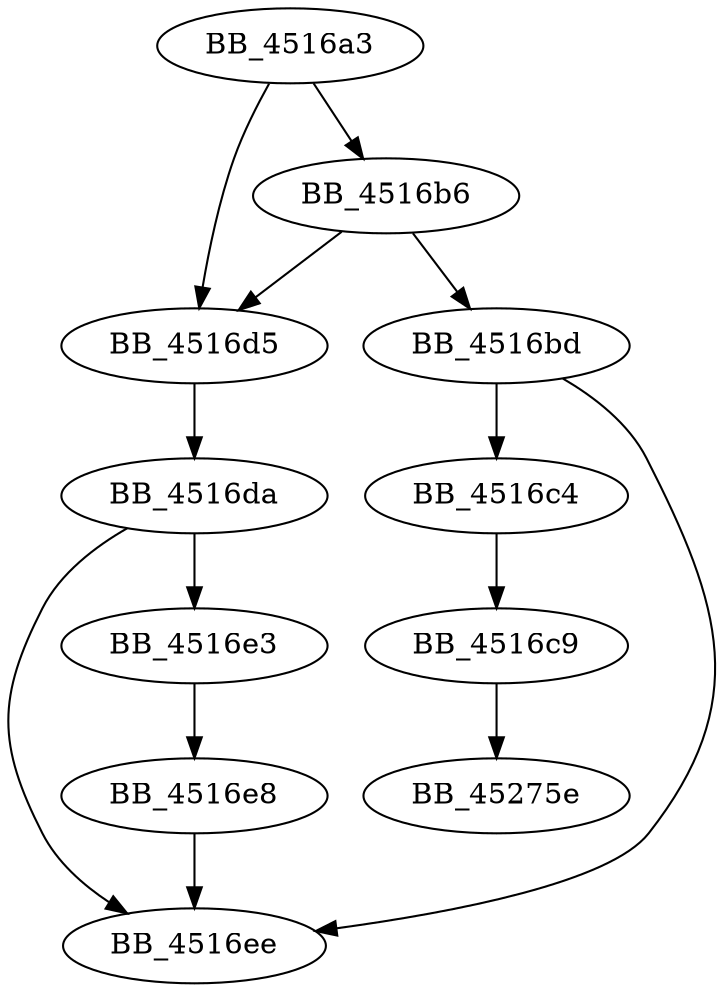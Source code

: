 DiGraph sub_4516A3{
BB_4516a3->BB_4516b6
BB_4516a3->BB_4516d5
BB_4516b6->BB_4516bd
BB_4516b6->BB_4516d5
BB_4516bd->BB_4516c4
BB_4516bd->BB_4516ee
BB_4516c4->BB_4516c9
BB_4516c9->BB_45275e
BB_4516d5->BB_4516da
BB_4516da->BB_4516e3
BB_4516da->BB_4516ee
BB_4516e3->BB_4516e8
BB_4516e8->BB_4516ee
}
